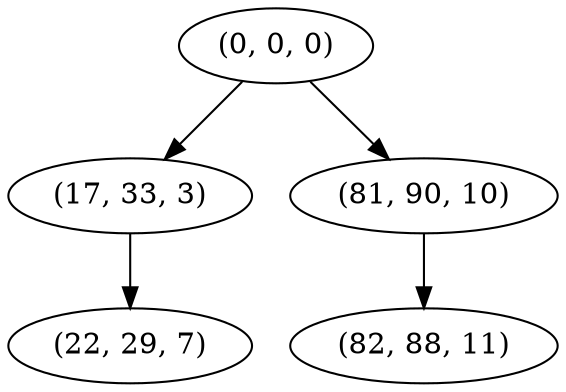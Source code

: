 digraph tree {
    "(0, 0, 0)";
    "(17, 33, 3)";
    "(22, 29, 7)";
    "(81, 90, 10)";
    "(82, 88, 11)";
    "(0, 0, 0)" -> "(17, 33, 3)";
    "(0, 0, 0)" -> "(81, 90, 10)";
    "(17, 33, 3)" -> "(22, 29, 7)";
    "(81, 90, 10)" -> "(82, 88, 11)";
}
